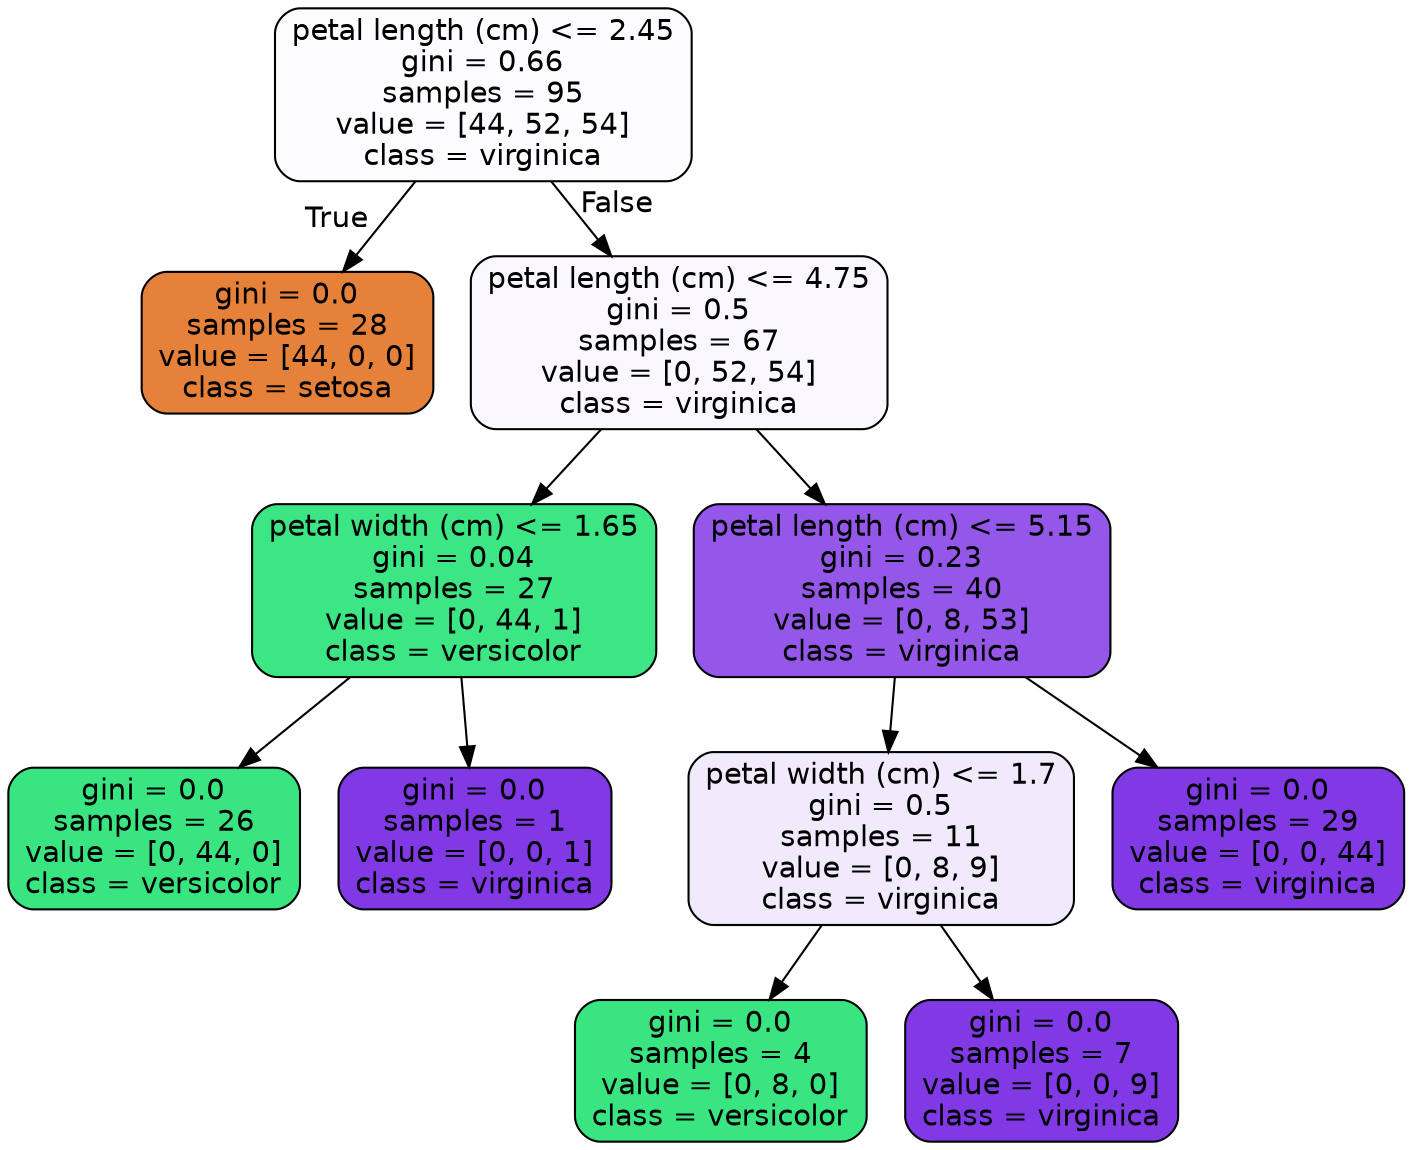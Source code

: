 digraph Tree {
node [shape=box, style="filled, rounded", color="black", fontname=helvetica] ;
edge [fontname=helvetica] ;
0 [label="petal length (cm) <= 2.45\ngini = 0.66\nsamples = 95\nvalue = [44, 52, 54]\nclass = virginica", fillcolor="#fcfbfe"] ;
1 [label="gini = 0.0\nsamples = 28\nvalue = [44, 0, 0]\nclass = setosa", fillcolor="#e58139"] ;
0 -> 1 [labeldistance=2.5, labelangle=45, headlabel="True"] ;
2 [label="petal length (cm) <= 4.75\ngini = 0.5\nsamples = 67\nvalue = [0, 52, 54]\nclass = virginica", fillcolor="#faf8fe"] ;
0 -> 2 [labeldistance=2.5, labelangle=-45, headlabel="False"] ;
3 [label="petal width (cm) <= 1.65\ngini = 0.04\nsamples = 27\nvalue = [0, 44, 1]\nclass = versicolor", fillcolor="#3de684"] ;
2 -> 3 ;
4 [label="gini = 0.0\nsamples = 26\nvalue = [0, 44, 0]\nclass = versicolor", fillcolor="#39e581"] ;
3 -> 4 ;
5 [label="gini = 0.0\nsamples = 1\nvalue = [0, 0, 1]\nclass = virginica", fillcolor="#8139e5"] ;
3 -> 5 ;
6 [label="petal length (cm) <= 5.15\ngini = 0.23\nsamples = 40\nvalue = [0, 8, 53]\nclass = virginica", fillcolor="#9457e9"] ;
2 -> 6 ;
7 [label="petal width (cm) <= 1.7\ngini = 0.5\nsamples = 11\nvalue = [0, 8, 9]\nclass = virginica", fillcolor="#f1e9fc"] ;
6 -> 7 ;
8 [label="gini = 0.0\nsamples = 4\nvalue = [0, 8, 0]\nclass = versicolor", fillcolor="#39e581"] ;
7 -> 8 ;
9 [label="gini = 0.0\nsamples = 7\nvalue = [0, 0, 9]\nclass = virginica", fillcolor="#8139e5"] ;
7 -> 9 ;
10 [label="gini = 0.0\nsamples = 29\nvalue = [0, 0, 44]\nclass = virginica", fillcolor="#8139e5"] ;
6 -> 10 ;
}
